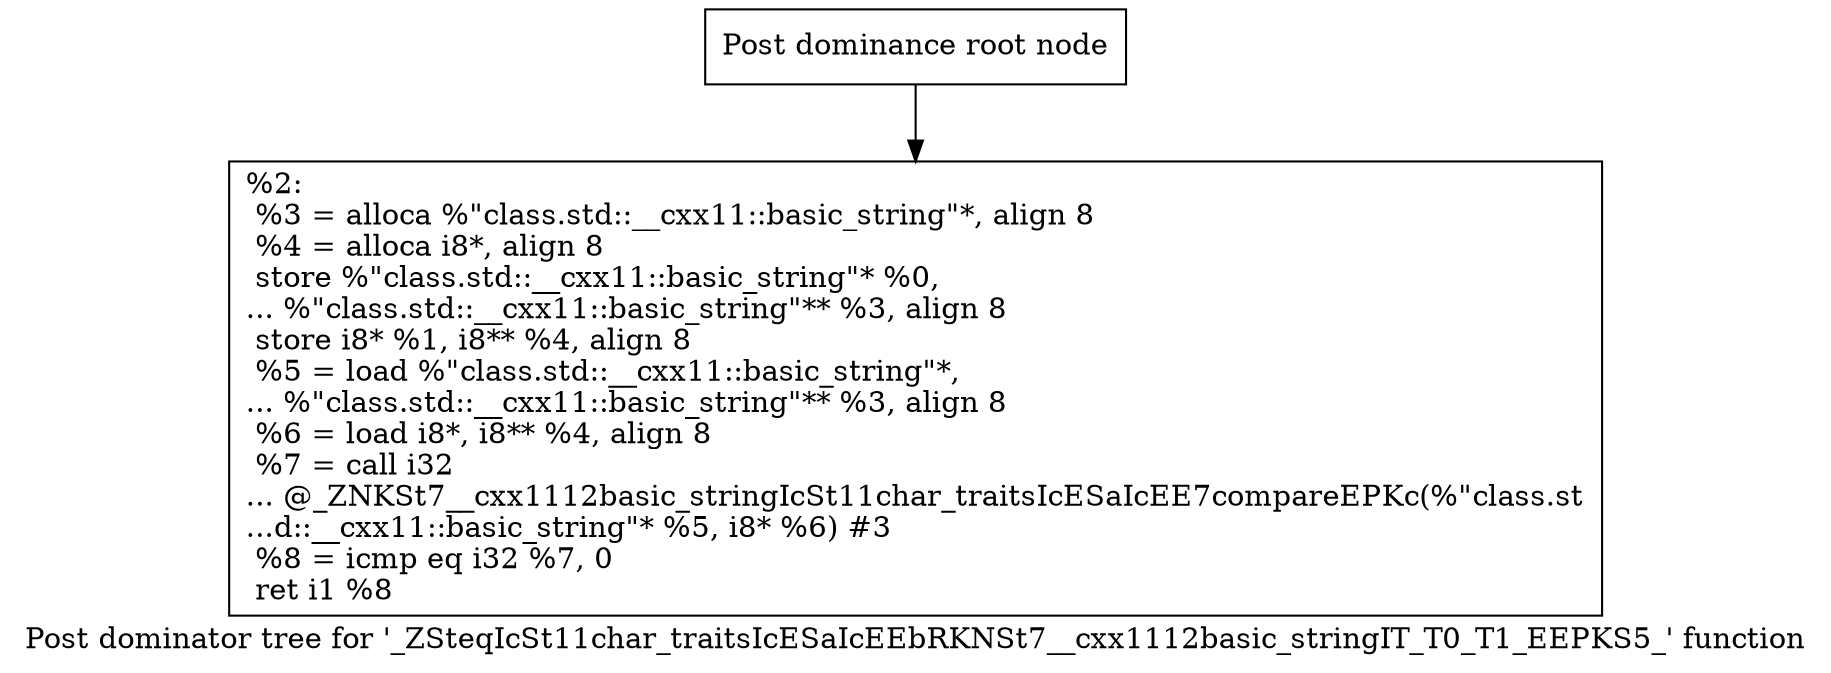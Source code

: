 digraph "Post dominator tree for '_ZSteqIcSt11char_traitsIcESaIcEEbRKNSt7__cxx1112basic_stringIT_T0_T1_EEPKS5_' function" {
	label="Post dominator tree for '_ZSteqIcSt11char_traitsIcESaIcEEbRKNSt7__cxx1112basic_stringIT_T0_T1_EEPKS5_' function";

	Node0x169d680 [shape=record,label="{Post dominance root node}"];
	Node0x169d680 -> Node0x169d6c0;
	Node0x169d6c0 [shape=record,label="{%2:\l  %3 = alloca %\"class.std::__cxx11::basic_string\"*, align 8\l  %4 = alloca i8*, align 8\l  store %\"class.std::__cxx11::basic_string\"* %0,\l... %\"class.std::__cxx11::basic_string\"** %3, align 8\l  store i8* %1, i8** %4, align 8\l  %5 = load %\"class.std::__cxx11::basic_string\"*,\l... %\"class.std::__cxx11::basic_string\"** %3, align 8\l  %6 = load i8*, i8** %4, align 8\l  %7 = call i32\l... @_ZNKSt7__cxx1112basic_stringIcSt11char_traitsIcESaIcEE7compareEPKc(%\"class.st\l...d::__cxx11::basic_string\"* %5, i8* %6) #3\l  %8 = icmp eq i32 %7, 0\l  ret i1 %8\l}"];
}
